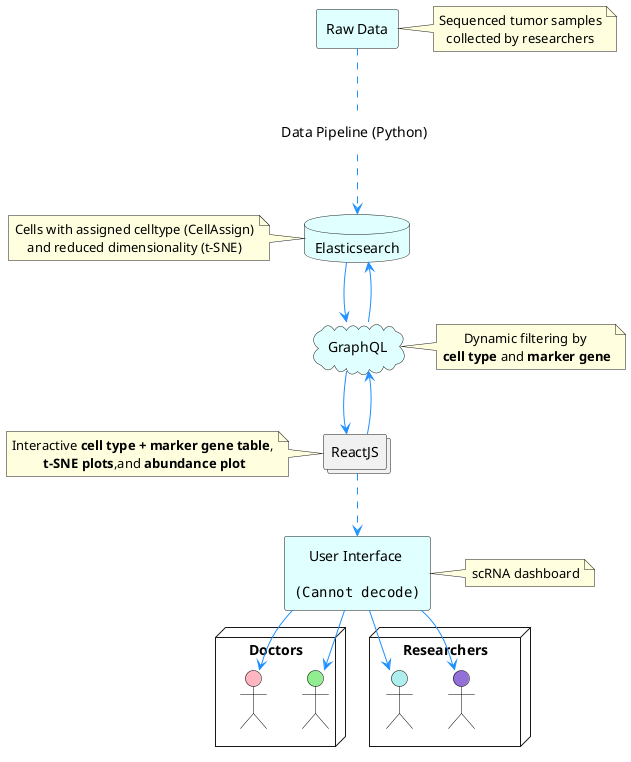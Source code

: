 @startuml WESEF

skinparam defaultTextAlignment center
rectangle "Raw Data" as r
database "Elasticsearch"
cloud "GraphQL"
collections "ReactJS"
rectangle "User Interface \n\n<img:Pic3.png>" as UI 
usecase "Data Pipeline (Python)" as Pipeline

skinparam usecase {
	BackgroundColor transparent
	BorderColor White
    Shadowing false
	ArrowColor DodgerBlue
}

skinparam img{
    scale 180*90
}

skinparam cloud{
    BackgroundColor LightCyan
}


skinparam rectangle{
    BackgroundColor LightCyan
}

skinparam database{
    BackgroundColor LightCyan
}

skinparam actor{
    BorderColor black
}

node Doctors {
    actor " " as User1 #LightGreen
    actor " " as User2 #LightPink
}
node Researchers {
    actor " " as User3 #MediumPurple
    actor " " as User4 #PaleTurquoise
}

skinparam note{
    BackgroundColor LightYellow

}


(r) .do. (Pipeline)
note right of r: Sequenced tumor samples\ncollected by researchers
(Pipeline) .do.> (Elasticsearch)
(Elasticsearch) -down-> (GraphQL)
note left of Elasticsearch: Cells with assigned celltype (CellAssign)\nand reduced dimensionality (t-SNE)
(GraphQL) -up-> (Elasticsearch)
(GraphQL) -down-> (ReactJS)
(ReactJS) -up->  (GraphQL)
note right of GraphQL: Dynamic filtering by \n<b>cell type</b> and <b>marker gene</b>
(ReactJS) .down.> (UI)
note left of ReactJS: Interactive <b>cell type + marker gene table</b>,\n <b>t-SNE plots</b>,and <b>abundance plot</b>
note right of UI: scRNA dashboard
(UI) -down-> User1
(UI) -down-> User2
(UI) -d-> User3
(UI) -d-> User4


@enduml

